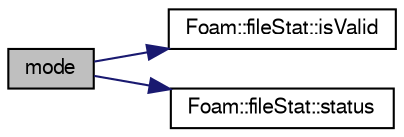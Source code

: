 digraph "mode"
{
  bgcolor="transparent";
  edge [fontname="FreeSans",fontsize="10",labelfontname="FreeSans",labelfontsize="10"];
  node [fontname="FreeSans",fontsize="10",shape=record];
  rankdir="LR";
  Node1 [label="mode",height=0.2,width=0.4,color="black", fillcolor="grey75", style="filled" fontcolor="black"];
  Node1 -> Node2 [color="midnightblue",fontsize="10",style="solid",fontname="FreeSans"];
  Node2 [label="Foam::fileStat::isValid",height=0.2,width=0.4,color="black",URL="$a00759.html#aac1b70a2ed67ead038c4d3f5ac4d8a81",tooltip="Did constructor fail. "];
  Node1 -> Node3 [color="midnightblue",fontsize="10",style="solid",fontname="FreeSans"];
  Node3 [label="Foam::fileStat::status",height=0.2,width=0.4,color="black",URL="$a00759.html#a5b1b8fd4d7ec9d390f6d8c22a6a3dbec",tooltip="Raw status. "];
}
